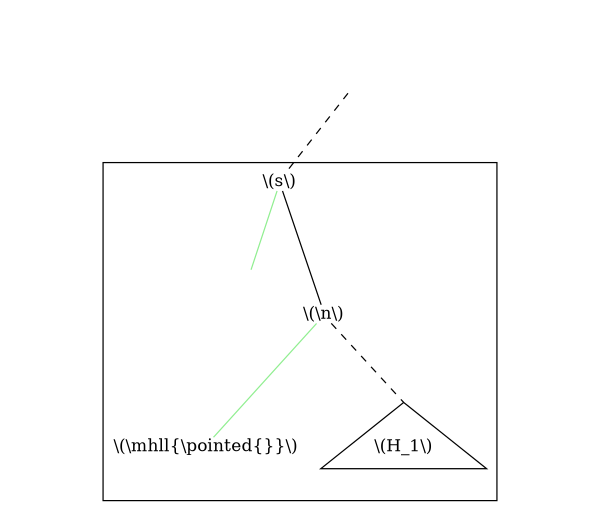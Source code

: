 graph {
	size="4,4"
    graph [splines=false]
    node [height=1 width=1]

	r [label="" shape=none]
	rl [label="" shape=none]

	r2 [label="" shape=none]
	r2r [label="" shape=none]

    r -- rl [style=invis]
    r -- 0 [style=invis]

    r2-- r2r [style=invis]
    r2-- 0 [style=dashed]

	subgraph cluster_1 {
        0 [label="\\(s\\)" shape=plain]
        3 [label="" shape=none]
        1 [label="\\(\\n\\)" shape=plain]
        2 [label="\\(\\mhll{\\pointed{}}\\)" shape=plain]

        g2 [label="\\(H_1\\)" shape=triangle]

        0 -- 1
        0 -- 3 [color=lightgreen]

        1 -- g2:n [style=dashed]
        1 -- 2 [color=lightgreen]
	}
}
